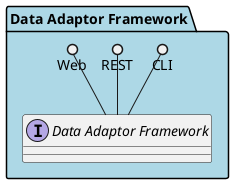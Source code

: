 @startuml



package "Data Adaptor Framework" #lightblue {

    interface "Data Adaptor Framework" as i {
    
    }


    CLI ()-- i
    REST ()-- i
    Web ()-- i
    


}

@enduml
